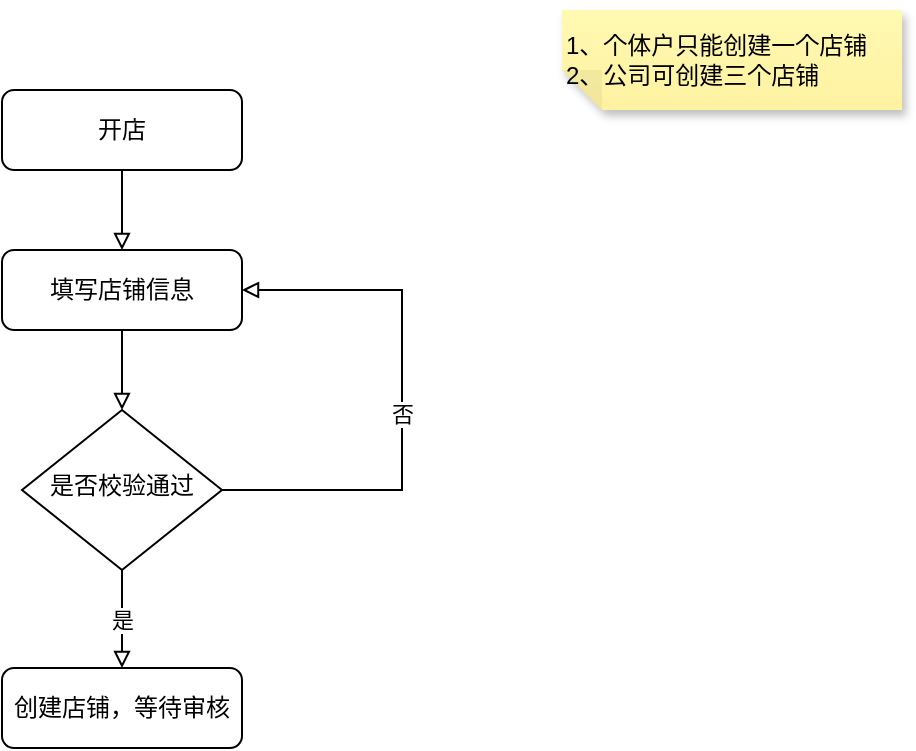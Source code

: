 <mxfile version="20.5.3" type="github">
  <diagram id="C5RBs43oDa-KdzZeNtuy" name="Page-1">
    <mxGraphModel dx="1422" dy="762" grid="1" gridSize="10" guides="1" tooltips="1" connect="1" arrows="1" fold="1" page="1" pageScale="1" pageWidth="827" pageHeight="1169" math="0" shadow="0">
      <root>
        <mxCell id="WIyWlLk6GJQsqaUBKTNV-0" />
        <mxCell id="WIyWlLk6GJQsqaUBKTNV-1" parent="WIyWlLk6GJQsqaUBKTNV-0" />
        <mxCell id="kP0HEYxmviIDH_t4IfD1-6" value="" style="edgeStyle=none;rounded=0;orthogonalLoop=1;jettySize=auto;html=1;fillColor=none;endArrow=block;endFill=0;" edge="1" parent="WIyWlLk6GJQsqaUBKTNV-1" source="WIyWlLk6GJQsqaUBKTNV-3" target="kP0HEYxmviIDH_t4IfD1-2">
          <mxGeometry relative="1" as="geometry" />
        </mxCell>
        <mxCell id="WIyWlLk6GJQsqaUBKTNV-3" value="开店" style="rounded=1;whiteSpace=wrap;html=1;fontSize=12;glass=0;strokeWidth=1;shadow=0;" parent="WIyWlLk6GJQsqaUBKTNV-1" vertex="1">
          <mxGeometry x="160" y="80" width="120" height="40" as="geometry" />
        </mxCell>
        <mxCell id="kP0HEYxmviIDH_t4IfD1-9" value="" style="edgeStyle=none;rounded=0;orthogonalLoop=1;jettySize=auto;html=1;endArrow=block;endFill=0;fillColor=none;" edge="1" parent="WIyWlLk6GJQsqaUBKTNV-1" source="kP0HEYxmviIDH_t4IfD1-2" target="kP0HEYxmviIDH_t4IfD1-8">
          <mxGeometry relative="1" as="geometry" />
        </mxCell>
        <mxCell id="kP0HEYxmviIDH_t4IfD1-2" value="填写店铺信息" style="rounded=1;whiteSpace=wrap;html=1;fontSize=12;glass=0;strokeWidth=1;shadow=0;" vertex="1" parent="WIyWlLk6GJQsqaUBKTNV-1">
          <mxGeometry x="160" y="160" width="120" height="40" as="geometry" />
        </mxCell>
        <mxCell id="kP0HEYxmviIDH_t4IfD1-11" style="edgeStyle=none;rounded=0;orthogonalLoop=1;jettySize=auto;html=1;exitX=1;exitY=0.5;exitDx=0;exitDy=0;entryX=1;entryY=0.5;entryDx=0;entryDy=0;endArrow=block;endFill=0;fillColor=none;" edge="1" parent="WIyWlLk6GJQsqaUBKTNV-1" source="kP0HEYxmviIDH_t4IfD1-8" target="kP0HEYxmviIDH_t4IfD1-2">
          <mxGeometry relative="1" as="geometry">
            <Array as="points">
              <mxPoint x="360" y="280" />
              <mxPoint x="360" y="180" />
            </Array>
          </mxGeometry>
        </mxCell>
        <mxCell id="kP0HEYxmviIDH_t4IfD1-12" value="否" style="edgeLabel;html=1;align=center;verticalAlign=middle;resizable=0;points=[];" vertex="1" connectable="0" parent="kP0HEYxmviIDH_t4IfD1-11">
          <mxGeometry x="-0.052" relative="1" as="geometry">
            <mxPoint as="offset" />
          </mxGeometry>
        </mxCell>
        <mxCell id="kP0HEYxmviIDH_t4IfD1-14" value="是" style="edgeStyle=none;rounded=0;orthogonalLoop=1;jettySize=auto;html=1;endArrow=block;endFill=0;fillColor=none;" edge="1" parent="WIyWlLk6GJQsqaUBKTNV-1" source="kP0HEYxmviIDH_t4IfD1-8" target="kP0HEYxmviIDH_t4IfD1-13">
          <mxGeometry relative="1" as="geometry" />
        </mxCell>
        <mxCell id="kP0HEYxmviIDH_t4IfD1-8" value="是否校验通过" style="rhombus;whiteSpace=wrap;html=1;shadow=0;fontFamily=Helvetica;fontSize=12;align=center;strokeWidth=1;spacing=6;spacingTop=-4;" vertex="1" parent="WIyWlLk6GJQsqaUBKTNV-1">
          <mxGeometry x="170" y="240" width="100" height="80" as="geometry" />
        </mxCell>
        <mxCell id="kP0HEYxmviIDH_t4IfD1-13" value="创建店铺，等待审核" style="rounded=1;whiteSpace=wrap;html=1;fontSize=12;glass=0;strokeWidth=1;shadow=0;" vertex="1" parent="WIyWlLk6GJQsqaUBKTNV-1">
          <mxGeometry x="160" y="369" width="120" height="40" as="geometry" />
        </mxCell>
        <mxCell id="kP0HEYxmviIDH_t4IfD1-25" value="&lt;span style=&quot;&quot;&gt;1、个体户只能创建一个店铺&lt;br&gt;2、公司可创建三个店铺&lt;br&gt;&lt;/span&gt;" style="shape=note;whiteSpace=wrap;html=1;backgroundOutline=1;fontColor=#000000;darkOpacity=0.05;fillColor=#FFF9B2;strokeColor=none;fillStyle=solid;direction=west;gradientDirection=north;gradientColor=#FFF2A1;shadow=1;size=20;pointerEvents=1;rounded=1;align=left;" vertex="1" parent="WIyWlLk6GJQsqaUBKTNV-1">
          <mxGeometry x="440" y="40" width="170" height="50" as="geometry" />
        </mxCell>
      </root>
    </mxGraphModel>
  </diagram>
</mxfile>
